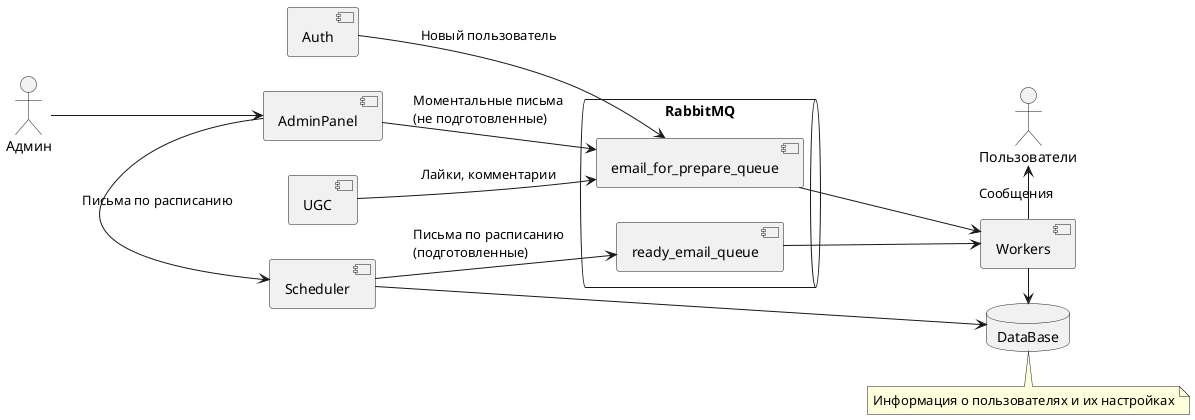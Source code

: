 @startuml
skinparam componentStyle uml2
actor Админ as Admin
actor Пользователи as Clients
component AdminPanel
component UGC
component Auth
component Scheduler
component Workers
database DataBase
note right of DataBase: Информация о пользователях и их настройках
queue "RabbitMQ" {
left to right direction
component email_for_prepare_queue
component ready_email_queue
}
UGC --> email_for_prepare_queue: Лайки, комментарии
Auth --> email_for_prepare_queue: Новый пользователь
Admin --> AdminPanel
AdminPanel --> email_for_prepare_queue: Моментальные письма\l(не подготовленные)
AdminPanel -> Scheduler: Письма по расписанию
Scheduler --> ready_email_queue : Письма по расписанию\l(подготовленные)
ready_email_queue --> Workers
email_for_prepare_queue --> Workers
Workers -l-> Clients: Сообщения
Scheduler --> DataBase
Workers -> DataBase
@enduml

